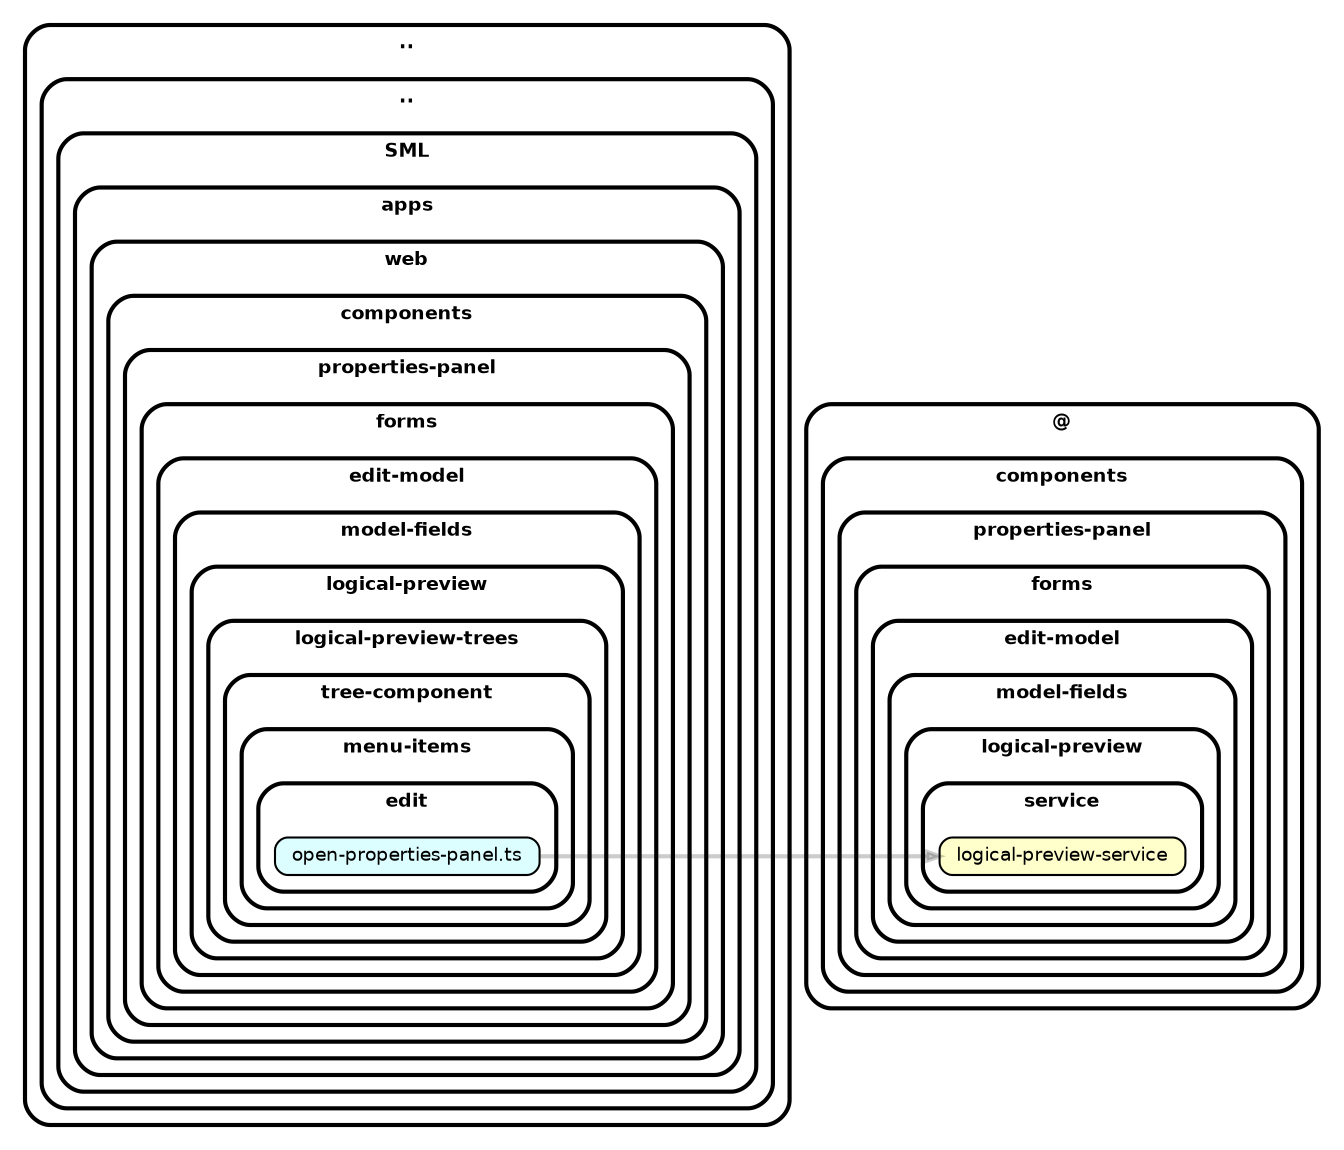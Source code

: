 strict digraph "dependency-cruiser output"{
    rankdir="LR" splines="true" overlap="false" nodesep="0.16" ranksep="0.18" fontname="Helvetica-bold" fontsize="9" style="rounded,bold,filled" fillcolor="#ffffff" compound="true"
    node [shape="box" style="rounded, filled" height="0.2" color="black" fillcolor="#ffffcc" fontcolor="black" fontname="Helvetica" fontsize="9"]
    edge [arrowhead="normal" arrowsize="0.6" penwidth="2.0" color="#00000033" fontname="Helvetica" fontsize="9"]

    subgraph "cluster_.." {label=".." subgraph "cluster_../.." {label=".." subgraph "cluster_../../SML" {label="SML" subgraph "cluster_../../SML/apps" {label="apps" subgraph "cluster_../../SML/apps/web" {label="web" subgraph "cluster_../../SML/apps/web/components" {label="components" subgraph "cluster_../../SML/apps/web/components/properties-panel" {label="properties-panel" subgraph "cluster_../../SML/apps/web/components/properties-panel/forms" {label="forms" subgraph "cluster_../../SML/apps/web/components/properties-panel/forms/edit-model" {label="edit-model" subgraph "cluster_../../SML/apps/web/components/properties-panel/forms/edit-model/model-fields" {label="model-fields" subgraph "cluster_../../SML/apps/web/components/properties-panel/forms/edit-model/model-fields/logical-preview" {label="logical-preview" subgraph "cluster_../../SML/apps/web/components/properties-panel/forms/edit-model/model-fields/logical-preview/logical-preview-trees" {label="logical-preview-trees" subgraph "cluster_../../SML/apps/web/components/properties-panel/forms/edit-model/model-fields/logical-preview/logical-preview-trees/tree-component" {label="tree-component" subgraph "cluster_../../SML/apps/web/components/properties-panel/forms/edit-model/model-fields/logical-preview/logical-preview-trees/tree-component/menu-items" {label="menu-items" subgraph "cluster_../../SML/apps/web/components/properties-panel/forms/edit-model/model-fields/logical-preview/logical-preview-trees/tree-component/menu-items/edit" {label="edit" "../../SML/apps/web/components/properties-panel/forms/edit-model/model-fields/logical-preview/logical-preview-trees/tree-component/menu-items/edit/open-properties-panel.ts" [label=<open-properties-panel.ts> tooltip="open-properties-panel.ts" URL="../../SML/apps/web/components/properties-panel/forms/edit-model/model-fields/logical-preview/logical-preview-trees/tree-component/menu-items/edit/open-properties-panel.ts" fillcolor="#ddfeff"] } } } } } } } } } } } } } } }
    "../../SML/apps/web/components/properties-panel/forms/edit-model/model-fields/logical-preview/logical-preview-trees/tree-component/menu-items/edit/open-properties-panel.ts" -> "@/components/properties-panel/forms/edit-model/model-fields/logical-preview/service/logical-preview-service"
    subgraph "cluster_@" {label="@" subgraph "cluster_@/components" {label="components" subgraph "cluster_@/components/properties-panel" {label="properties-panel" subgraph "cluster_@/components/properties-panel/forms" {label="forms" subgraph "cluster_@/components/properties-panel/forms/edit-model" {label="edit-model" subgraph "cluster_@/components/properties-panel/forms/edit-model/model-fields" {label="model-fields" subgraph "cluster_@/components/properties-panel/forms/edit-model/model-fields/logical-preview" {label="logical-preview" subgraph "cluster_@/components/properties-panel/forms/edit-model/model-fields/logical-preview/service" {label="service" "@/components/properties-panel/forms/edit-model/model-fields/logical-preview/service/logical-preview-service" [label=<logical-preview-service> tooltip="logical-preview-service" ] } } } } } } } }
}

